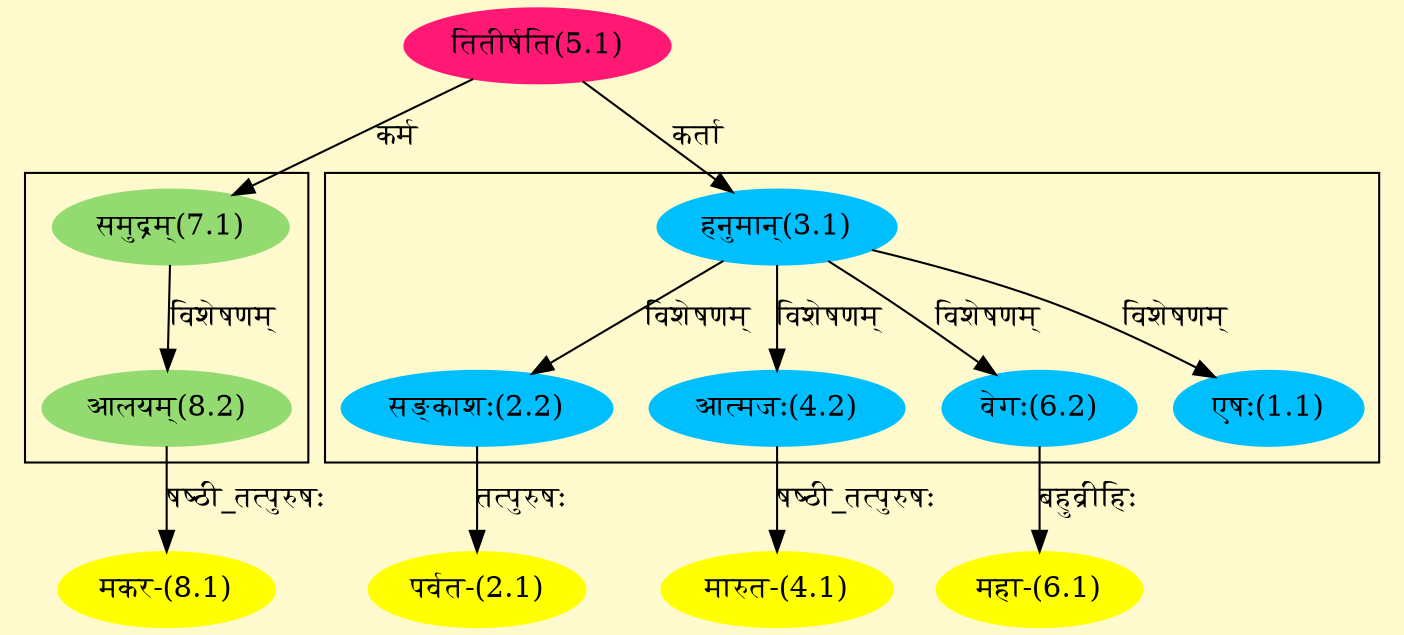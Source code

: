 digraph G{
rankdir=BT;
 compound=true;
 bgcolor="lemonchiffon1";

subgraph cluster_1{
Node1_1 [style=filled, color="#00BFFF" label = "एषः(1.1)"]
Node3_1 [style=filled, color="#00BFFF" label = "हनुमान्(3.1)"]
Node2_2 [style=filled, color="#00BFFF" label = "सङ्काशः(2.2)"]
Node4_2 [style=filled, color="#00BFFF" label = "आत्मजः(4.2)"]
Node6_2 [style=filled, color="#00BFFF" label = "वेगः(6.2)"]

}

subgraph cluster_2{
Node8_2 [style=filled, color="#93DB70" label = "आलयम्(8.2)"]
Node7_1 [style=filled, color="#93DB70" label = "समुद्रम्(7.1)"]

}
Node2_1 [style=filled, color="#FFFF00" label = "पर्वत-(2.1)"]
Node2_2 [style=filled, color="#00BFFF" label = "सङ्काशः(2.2)"]
Node3_1 [style=filled, color="#00BFFF" label = "हनुमान्(3.1)"]
Node5_1 [style=filled, color="#FF1975" label = "तितीर्षति(5.1)"]
Node4_1 [style=filled, color="#FFFF00" label = "मारुत-(4.1)"]
Node4_2 [style=filled, color="#00BFFF" label = "आत्मजः(4.2)"]
Node [style=filled, color="" label = "()"]
Node6_1 [style=filled, color="#FFFF00" label = "महा-(6.1)"]
Node6_2 [style=filled, color="#00BFFF" label = "वेगः(6.2)"]
Node7_1 [style=filled, color="#93DB70" label = "समुद्रम्(7.1)"]
Node8_1 [style=filled, color="#FFFF00" label = "मकर-(8.1)"]
Node8_2 [style=filled, color="#93DB70" label = "आलयम्(8.2)"]
/* Start of Relations section */

Node1_1 -> Node3_1 [  label="विशेषणम्"  dir="back" ]
Node2_1 -> Node2_2 [  label="तत्पुरुषः"  dir="back" ]
Node2_2 -> Node3_1 [  label="विशेषणम्"  dir="back" ]
Node3_1 -> Node5_1 [  label="कर्ता"  dir="back" ]
Node4_1 -> Node4_2 [  label="षष्ठी_तत्पुरुषः"  dir="back" ]
Node4_2 -> Node3_1 [  label="विशेषणम्"  dir="back" ]
Node6_1 -> Node6_2 [  label="बहुव्रीहिः"  dir="back" ]
Node6_2 -> Node3_1 [  label="विशेषणम्"  dir="back" ]
Node7_1 -> Node5_1 [  label="कर्म"  dir="back" ]
Node8_1 -> Node8_2 [  label="षष्ठी_तत्पुरुषः"  dir="back" ]
Node8_2 -> Node7_1 [  label="विशेषणम्"  dir="back" ]
}
